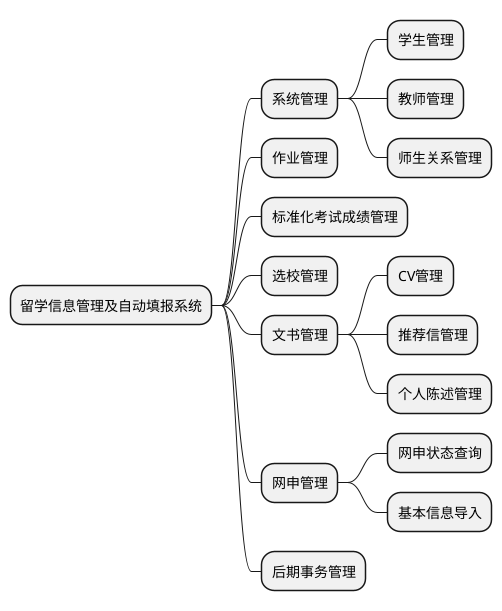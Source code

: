 @startmindmap
* 留学信息管理及自动填报系统
** 系统管理
*** 学生管理
*** 教师管理
*** 师生关系管理
** 作业管理
** 标准化考试成绩管理
** 选校管理
** 文书管理
*** CV管理
*** 推荐信管理
*** 个人陈述管理
** 网申管理
*** 网申状态查询
*** 基本信息导入
** 后期事务管理
@endmindmap